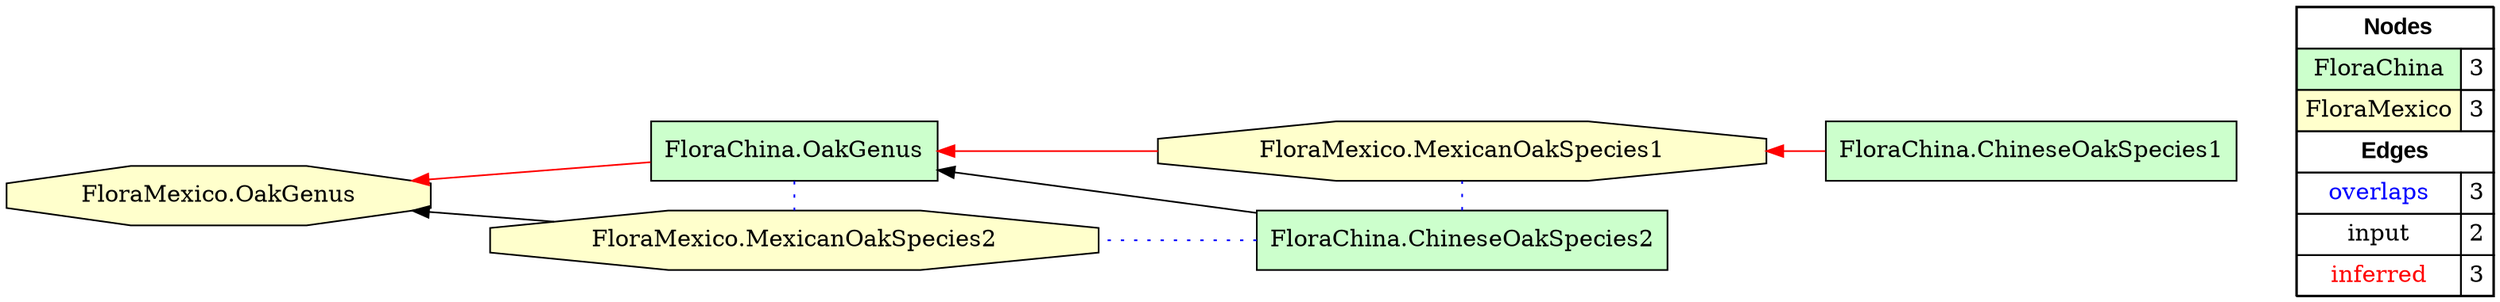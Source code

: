 digraph{
rankdir=RL
node[shape=box style=filled fillcolor="#CCFFCC"] 
"FloraChina.ChineseOakSpecies1"
"FloraChina.ChineseOakSpecies2"
"FloraChina.OakGenus"
node[shape=octagon style=filled fillcolor="#FFFFCC"] 
"FloraMexico.MexicanOakSpecies1"
"FloraMexico.OakGenus"
"FloraMexico.MexicanOakSpecies2"
edge[arrowhead=none style=dotted color="#0000FF" constraint=false penwidth=1]
"FloraChina.OakGenus" -> "FloraMexico.MexicanOakSpecies2"
"FloraChina.ChineseOakSpecies2" -> "FloraMexico.MexicanOakSpecies1"
"FloraChina.ChineseOakSpecies2" -> "FloraMexico.MexicanOakSpecies2"
edge[arrowhead=normal style=solid color="#000000" constraint=true penwidth=1]
"FloraMexico.MexicanOakSpecies2" -> "FloraMexico.OakGenus"
"FloraChina.ChineseOakSpecies2" -> "FloraChina.OakGenus"
edge[arrowhead=normal style=solid color="#FF0000" constraint=true penwidth=1]
"FloraMexico.MexicanOakSpecies1" -> "FloraChina.OakGenus"
"FloraChina.OakGenus" -> "FloraMexico.OakGenus"
"FloraChina.ChineseOakSpecies1" -> "FloraMexico.MexicanOakSpecies1"
edge[arrowhead=normal style=dotted color="#000000" constraint=true penwidth=1]
node[shape=box] 
{rank=source Legend [fillcolor= white margin=0 label=< 
 <TABLE BORDER="0" CELLBORDER="1" CELLSPACING="0" CELLPADDING="4"> 
<TR> <TD COLSPAN="2"><font face="Arial Black"> Nodes</font></TD> </TR> 
<TR> 
 <TD bgcolor="#CCFFCC">FloraChina</TD> 
 <TD>3</TD> 
 </TR> 
<TR> 
 <TD bgcolor="#FFFFCC">FloraMexico</TD> 
 <TD>3</TD> 
 </TR> 
<TR> <TD COLSPAN="2"><font face = "Arial Black"> Edges </font></TD> </TR> 
<TR> 
 <TD><font color ="#0000FF">overlaps</font></TD> 
 <TD>3</TD> 
 </TR> 
<TR> 
 <TD><font color ="#000000">input</font></TD> 
 <TD>2</TD> 
 </TR> 
<TR> 
 <TD><font color ="#FF0000">inferred</font></TD> 
 <TD>3</TD> 
 </TR> 
</TABLE> 
 >] } 
}